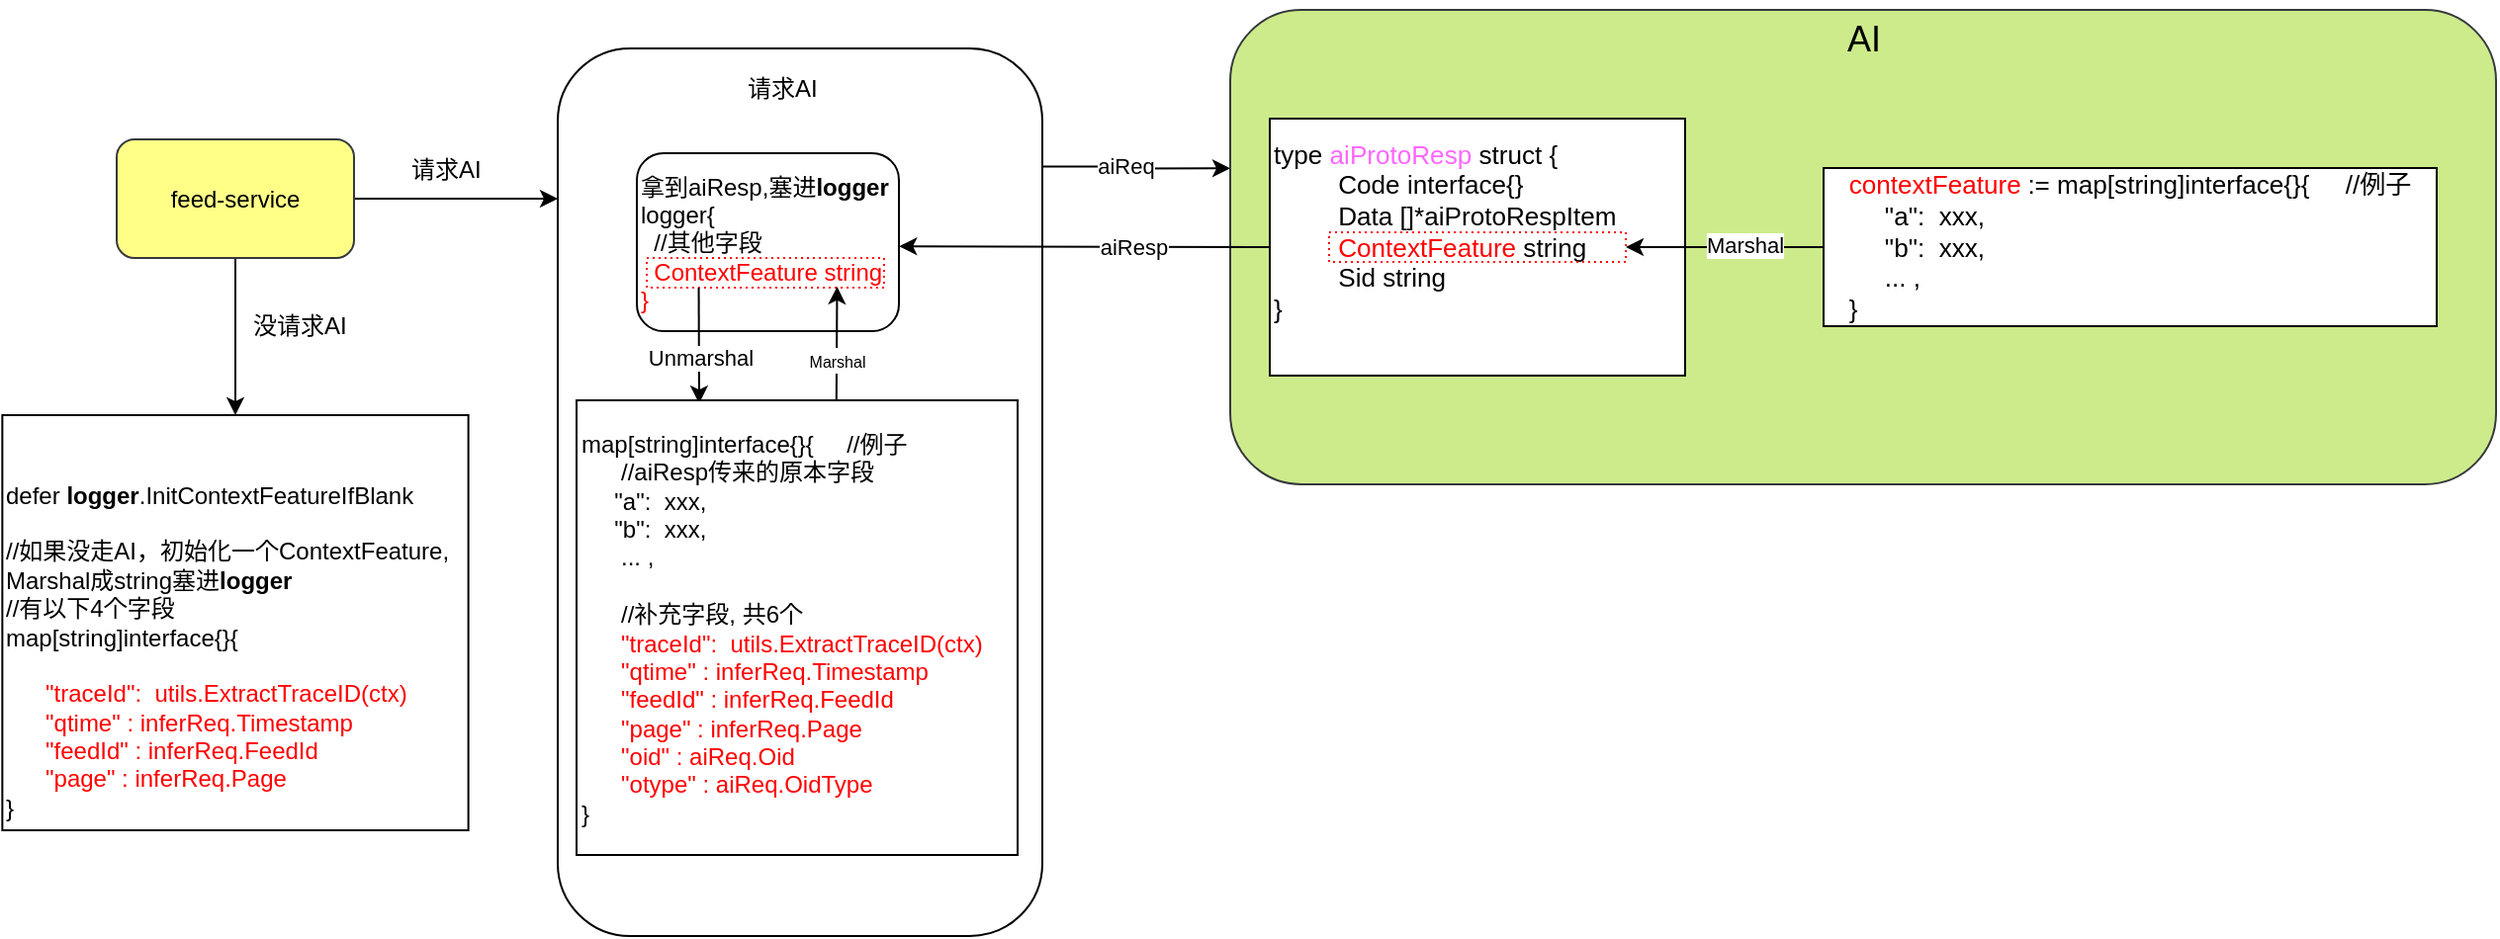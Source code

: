 <mxfile version="21.6.8" type="github">
  <diagram name="第 1 页" id="lozCme-h0uaAOeq1gNzG">
    <mxGraphModel dx="842" dy="461" grid="1" gridSize="10" guides="1" tooltips="1" connect="1" arrows="1" fold="1" page="1" pageScale="1" pageWidth="827" pageHeight="1169" math="0" shadow="0">
      <root>
        <mxCell id="0" />
        <mxCell id="1" parent="0" />
        <mxCell id="3D8_AaA1iPGgbqS8_DOt-58" value="" style="rounded=1;whiteSpace=wrap;html=1;" vertex="1" parent="1">
          <mxGeometry x="930" y="504.5" width="245" height="449" as="geometry" />
        </mxCell>
        <mxCell id="3D8_AaA1iPGgbqS8_DOt-59" style="edgeStyle=orthogonalEdgeStyle;rounded=0;orthogonalLoop=1;jettySize=auto;html=1;entryX=0;entryY=0.334;entryDx=0;entryDy=0;entryPerimeter=0;exitX=0.999;exitY=0.133;exitDx=0;exitDy=0;exitPerimeter=0;" edge="1" parent="1" source="3D8_AaA1iPGgbqS8_DOt-58" target="3D8_AaA1iPGgbqS8_DOt-36">
          <mxGeometry relative="1" as="geometry">
            <mxPoint x="1260.28" y="565.2" as="targetPoint" />
            <mxPoint x="1179" y="565" as="sourcePoint" />
          </mxGeometry>
        </mxCell>
        <mxCell id="3D8_AaA1iPGgbqS8_DOt-72" value="aiReq" style="edgeLabel;html=1;align=center;verticalAlign=middle;resizable=0;points=[];" vertex="1" connectable="0" parent="3D8_AaA1iPGgbqS8_DOt-59">
          <mxGeometry x="0.164" y="1" relative="1" as="geometry">
            <mxPoint x="-13" as="offset" />
          </mxGeometry>
        </mxCell>
        <mxCell id="3D8_AaA1iPGgbqS8_DOt-60" value="拿到aiResp,塞进&lt;b&gt;logger&lt;/b&gt;&lt;br&gt;logger{&lt;br&gt;&amp;nbsp; //其他字段&lt;br&gt;&amp;nbsp; &lt;font color=&quot;#ff0000&quot;&gt;ContextFeature string&lt;br&gt;}&lt;/font&gt;" style="rounded=1;whiteSpace=wrap;html=1;align=left;" vertex="1" parent="1">
          <mxGeometry x="970" y="557.5" width="132.5" height="90" as="geometry" />
        </mxCell>
        <mxCell id="3D8_AaA1iPGgbqS8_DOt-36" value="" style="rounded=1;whiteSpace=wrap;html=1;fontSize=12;glass=0;strokeWidth=1;shadow=0;fontFamily=Helvetica;fillColor=#cdeb8b;strokeColor=#36393d;" vertex="1" parent="1">
          <mxGeometry x="1270" y="485" width="640" height="240" as="geometry" />
        </mxCell>
        <mxCell id="3D8_AaA1iPGgbqS8_DOt-34" value="&lt;div style=&quot;font-size: 9.8pt;&quot;&gt;&lt;div style=&quot;font-size: 9.8pt;&quot;&gt;type &lt;font color=&quot;#ff66ff&quot;&gt;aiProtoResp&lt;/font&gt; struct {&lt;br&gt;&amp;nbsp; &amp;nbsp; &amp;nbsp; &amp;nbsp; &amp;nbsp;Code           interface{}&amp;nbsp;&lt;br&gt;&amp;nbsp; &amp;nbsp; &amp;nbsp; &amp;nbsp; &amp;nbsp;Data           []*aiProtoRespItem&amp;nbsp;&lt;br&gt;&amp;nbsp; &amp;nbsp; &amp;nbsp; &amp;nbsp; &amp;nbsp;&lt;font color=&quot;#ff0000&quot;&gt;ContextFeature&lt;/font&gt; string&lt;br&gt;&amp;nbsp; &amp;nbsp; &amp;nbsp; &amp;nbsp; &amp;nbsp;Sid            string&lt;br&gt;}&lt;/div&gt;&lt;/div&gt;&lt;div style=&quot;font-size: 9.8pt;&quot;&gt;&lt;br&gt;&lt;/div&gt;" style="rounded=0;whiteSpace=wrap;html=1;align=left;" vertex="1" parent="1">
          <mxGeometry x="1290" y="540" width="210" height="130" as="geometry" />
        </mxCell>
        <mxCell id="3D8_AaA1iPGgbqS8_DOt-44" value="&lt;font style=&quot;border-color: var(--border-color); text-align: left; font-size: 13.067px;&quot; color=&quot;#ff0000&quot;&gt;contextFeature&lt;/font&gt;&amp;nbsp;&lt;span style=&quot;border-color: var(--border-color); text-align: left; background-color: initial; font-size: 9.8pt;&quot;&gt;:= map[string]interface{}{&amp;nbsp; &amp;nbsp; &amp;nbsp;//例子&lt;/span&gt;&lt;br style=&quot;border-color: var(--border-color); text-align: left;&quot;&gt;&lt;div style=&quot;border-color: var(--border-color); text-align: left; font-size: 9.8pt;&quot;&gt;&amp;nbsp; &amp;nbsp; &amp;nbsp;&quot;a&quot;:&amp;nbsp; xxx,&lt;/div&gt;&lt;div style=&quot;border-color: var(--border-color); text-align: left; font-size: 9.8pt;&quot;&gt;&amp;nbsp; &amp;nbsp; &amp;nbsp;&quot;b&quot;:&amp;nbsp; xxx,&lt;/div&gt;&lt;div style=&quot;border-color: var(--border-color); text-align: left; font-size: 9.8pt;&quot;&gt;&amp;nbsp; &amp;nbsp; &amp;nbsp;... ,&lt;/div&gt;&lt;div style=&quot;border-color: var(--border-color); text-align: left; font-size: 9.8pt;&quot;&gt;}&lt;/div&gt;" style="whiteSpace=wrap;html=1;" vertex="1" parent="1">
          <mxGeometry x="1570" y="565" width="310" height="80" as="geometry" />
        </mxCell>
        <mxCell id="3D8_AaA1iPGgbqS8_DOt-45" value="" style="endArrow=classic;html=1;rounded=0;exitX=0;exitY=0.5;exitDx=0;exitDy=0;entryX=1;entryY=0.5;entryDx=0;entryDy=0;" edge="1" parent="1" source="3D8_AaA1iPGgbqS8_DOt-44" target="3D8_AaA1iPGgbqS8_DOt-46">
          <mxGeometry width="50" height="50" relative="1" as="geometry">
            <mxPoint x="1540" y="539.5" as="sourcePoint" />
            <mxPoint x="1550" y="604.5" as="targetPoint" />
          </mxGeometry>
        </mxCell>
        <mxCell id="3D8_AaA1iPGgbqS8_DOt-47" value="Marshal" style="edgeLabel;html=1;align=center;verticalAlign=middle;resizable=0;points=[];" vertex="1" connectable="0" parent="3D8_AaA1iPGgbqS8_DOt-45">
          <mxGeometry x="-0.197" y="-1" relative="1" as="geometry">
            <mxPoint as="offset" />
          </mxGeometry>
        </mxCell>
        <mxCell id="3D8_AaA1iPGgbqS8_DOt-46" value="" style="rounded=0;whiteSpace=wrap;html=1;fillColor=none;dashed=1;dashPattern=1 2;strokeColor=#FF0000;" vertex="1" parent="1">
          <mxGeometry x="1320" y="597.5" width="150" height="15" as="geometry" />
        </mxCell>
        <mxCell id="3D8_AaA1iPGgbqS8_DOt-48" value="AI" style="text;html=1;align=center;verticalAlign=middle;resizable=0;points=[];autosize=1;strokeColor=none;fillColor=none;fontSize=18;" vertex="1" parent="1">
          <mxGeometry x="1570" y="480" width="40" height="40" as="geometry" />
        </mxCell>
        <mxCell id="3D8_AaA1iPGgbqS8_DOt-64" value="" style="rounded=0;whiteSpace=wrap;html=1;fillColor=none;dashed=1;dashPattern=1 2;strokeColor=#FF0000;" vertex="1" parent="1">
          <mxGeometry x="975" y="610.5" width="120" height="15" as="geometry" />
        </mxCell>
        <mxCell id="3D8_AaA1iPGgbqS8_DOt-65" value="" style="endArrow=classic;html=1;rounded=0;exitX=0.219;exitY=1.003;exitDx=0;exitDy=0;exitPerimeter=0;entryX=0.278;entryY=0.007;entryDx=0;entryDy=0;entryPerimeter=0;" edge="1" parent="1" source="3D8_AaA1iPGgbqS8_DOt-64" target="3D8_AaA1iPGgbqS8_DOt-66">
          <mxGeometry width="50" height="50" relative="1" as="geometry">
            <mxPoint x="1090" y="632.5" as="sourcePoint" />
            <mxPoint x="1240" y="682.5" as="targetPoint" />
          </mxGeometry>
        </mxCell>
        <mxCell id="3D8_AaA1iPGgbqS8_DOt-67" value="Unmarshal" style="edgeLabel;html=1;align=center;verticalAlign=middle;resizable=0;points=[];" vertex="1" connectable="0" parent="3D8_AaA1iPGgbqS8_DOt-65">
          <mxGeometry x="0.209" relative="1" as="geometry">
            <mxPoint as="offset" />
          </mxGeometry>
        </mxCell>
        <mxCell id="3D8_AaA1iPGgbqS8_DOt-66" value="&lt;span style=&quot;border-color: var(--border-color); font-size: 12px;&quot;&gt;map[string]interface{}{&amp;nbsp; &amp;nbsp; &amp;nbsp;//例子&lt;br&gt;&lt;/span&gt;&amp;nbsp; &amp;nbsp; &amp;nbsp; //&lt;font style=&quot;border-color: var(--border-color);&quot;&gt;aiResp传来的原本字段&lt;/font&gt;&lt;br style=&quot;border-color: var(--border-color); font-size: 12px;&quot;&gt;&lt;div style=&quot;border-color: var(--border-color); font-size: 12px;&quot;&gt;&lt;span style=&quot;font-size: 12px;&quot;&gt;&amp;nbsp; &amp;nbsp; &amp;nbsp;&quot;a&quot;:&amp;nbsp; xxx,&amp;nbsp; &amp;nbsp; &amp;nbsp; &amp;nbsp;&amp;nbsp;&lt;/span&gt;&lt;/div&gt;&lt;div style=&quot;border-color: var(--border-color); font-size: 12px;&quot;&gt;&lt;span style=&quot;font-size: 12px;&quot;&gt;&amp;nbsp; &amp;nbsp; &amp;nbsp;&quot;b&quot;:&amp;nbsp; xxx,&amp;nbsp; &amp;nbsp; &amp;nbsp; &amp;nbsp;&amp;nbsp;&lt;/span&gt;&lt;/div&gt;&lt;div style=&quot;border-color: var(--border-color); font-size: 12px;&quot;&gt;&lt;span style=&quot;font-size: 12px;&quot;&gt;&lt;span style=&quot;font-size: 12px;&quot;&gt;&amp;nbsp; &amp;nbsp; &amp;nbsp;&amp;nbsp;&lt;/span&gt;&lt;/span&gt;... ,&amp;nbsp; &amp;nbsp;&lt;br style=&quot;font-size: 12px;&quot;&gt;&lt;/div&gt;&lt;div style=&quot;border-color: var(--border-color); font-size: 12px;&quot;&gt;&lt;span style=&quot;&quot;&gt;&lt;span style=&quot;white-space: pre;&quot;&gt;&amp;nbsp;&amp;nbsp;&amp;nbsp;&amp;nbsp;&lt;/span&gt;&lt;/span&gt;&lt;br style=&quot;font-size: 12px;&quot;&gt;&lt;/div&gt;&lt;div style=&quot;border-color: var(--border-color); font-size: 12px;&quot;&gt;&amp;nbsp; &amp;nbsp; &amp;nbsp; //补充字段, 共6个&lt;/div&gt;&lt;div style=&quot;border-color: var(--border-color); font-size: 12px;&quot;&gt;&lt;div style=&quot;border-color: var(--border-color); font-size: 12px;&quot;&gt;&amp;nbsp; &amp;nbsp; &amp;nbsp; &lt;font color=&quot;#ff0000&quot;&gt;&quot;traceId&quot;:&lt;span style=&quot;border-color: var(--border-color); font-size: 12px;&quot;&gt;&amp;nbsp;&amp;nbsp;&lt;/span&gt;&lt;span style=&quot;border-color: var(--border-color); font-size: 12px;&quot;&gt;utils&lt;/span&gt;&lt;span style=&quot;border-color: var(--border-color); font-size: 12px;&quot;&gt;.&lt;/span&gt;&lt;span style=&quot;border-color: var(--border-color); font-size: 12px;&quot;&gt;ExtractTraceID&lt;/span&gt;&lt;span style=&quot;border-color: var(--border-color); font-size: 12px;&quot;&gt;(ctx)&lt;/span&gt;&lt;/font&gt;&lt;/div&gt;&lt;div style=&quot;border-color: var(--border-color); font-size: 12px;&quot;&gt;&lt;font color=&quot;#ff0000&quot;&gt;&lt;span style=&quot;border-color: var(--border-color); font-size: 12px;&quot;&gt;&amp;nbsp; &amp;nbsp; &amp;nbsp; &quot;qtime&quot; :&lt;/span&gt;&amp;nbsp;inferReq.Timestamp&lt;br style=&quot;border-color: var(--border-color); font-size: 12px;&quot;&gt;&lt;span style=&quot;border-color: var(--border-color); font-size: 12px;&quot;&gt;&amp;nbsp; &amp;nbsp; &amp;nbsp; &quot;feedId&quot;&lt;/span&gt;&amp;nbsp;: inferReq.FeedId&lt;br style=&quot;border-color: var(--border-color); font-size: 12px;&quot;&gt;&lt;span style=&quot;border-color: var(--border-color); font-size: 12px;&quot;&gt;&amp;nbsp; &amp;nbsp; &amp;nbsp; &quot;page&quot;&lt;/span&gt;&amp;nbsp;: inferReq.Page&lt;br style=&quot;border-color: var(--border-color); font-size: 12px;&quot;&gt;&lt;span style=&quot;border-color: var(--border-color); font-size: 12px;&quot;&gt;&amp;nbsp; &amp;nbsp; &amp;nbsp; &quot;oid&quot;&lt;/span&gt;&amp;nbsp;: aiReq.Oid&lt;br style=&quot;border-color: var(--border-color); font-size: 12px;&quot;&gt;&lt;span style=&quot;border-color: var(--border-color); font-size: 12px;&quot;&gt;&amp;nbsp; &amp;nbsp; &amp;nbsp; &quot;otype&quot;&lt;/span&gt;&amp;nbsp;: aiReq.OidType&lt;/font&gt;&lt;/div&gt;&lt;/div&gt;&lt;div style=&quot;border-color: var(--border-color); font-size: 12px;&quot;&gt;}&lt;/div&gt;" style="whiteSpace=wrap;html=1;align=left;fontColor=#000000;labelBackgroundColor=none;fontFamily=Helvetica;fontSize=12;" vertex="1" parent="1">
          <mxGeometry x="939.5" y="682.5" width="223" height="230" as="geometry" />
        </mxCell>
        <mxCell id="3D8_AaA1iPGgbqS8_DOt-68" value="" style="endArrow=classic;html=1;rounded=0;entryX=0.677;entryY=0.965;entryDx=0;entryDy=0;entryPerimeter=0;exitX=0.522;exitY=0.001;exitDx=0;exitDy=0;exitPerimeter=0;" edge="1" parent="1">
          <mxGeometry width="50" height="50" relative="1" as="geometry">
            <mxPoint x="1070.906" y="682.73" as="sourcePoint" />
            <mxPoint x="1071.24" y="624.975" as="targetPoint" />
          </mxGeometry>
        </mxCell>
        <mxCell id="3D8_AaA1iPGgbqS8_DOt-69" value="&lt;font style=&quot;font-size: 8px;&quot;&gt;Marshal&lt;/font&gt;" style="edgeLabel;html=1;align=center;verticalAlign=middle;resizable=0;points=[];" vertex="1" connectable="0" parent="3D8_AaA1iPGgbqS8_DOt-68">
          <mxGeometry x="-0.188" relative="1" as="geometry">
            <mxPoint y="3" as="offset" />
          </mxGeometry>
        </mxCell>
        <mxCell id="3D8_AaA1iPGgbqS8_DOt-70" value="" style="endArrow=classic;html=1;rounded=0;exitX=0;exitY=0.5;exitDx=0;exitDy=0;entryX=1.001;entryY=0.523;entryDx=0;entryDy=0;entryPerimeter=0;" edge="1" parent="1" source="3D8_AaA1iPGgbqS8_DOt-34" target="3D8_AaA1iPGgbqS8_DOt-60">
          <mxGeometry width="50" height="50" relative="1" as="geometry">
            <mxPoint x="1390" y="652.5" as="sourcePoint" />
            <mxPoint x="1440" y="602.5" as="targetPoint" />
          </mxGeometry>
        </mxCell>
        <mxCell id="3D8_AaA1iPGgbqS8_DOt-71" value="aiResp" style="edgeLabel;html=1;align=center;verticalAlign=middle;resizable=0;points=[];" vertex="1" connectable="0" parent="3D8_AaA1iPGgbqS8_DOt-70">
          <mxGeometry x="-0.406" relative="1" as="geometry">
            <mxPoint x="-14" as="offset" />
          </mxGeometry>
        </mxCell>
        <mxCell id="3D8_AaA1iPGgbqS8_DOt-77" value="请求AI" style="text;strokeColor=none;fillColor=none;align=left;verticalAlign=middle;spacingLeft=4;spacingRight=4;overflow=hidden;points=[[0,0.5],[1,0.5]];portConstraint=eastwest;rotatable=0;whiteSpace=wrap;html=1;" vertex="1" parent="1">
          <mxGeometry x="1020" y="510" width="50" height="30" as="geometry" />
        </mxCell>
        <mxCell id="3D8_AaA1iPGgbqS8_DOt-79" value="&lt;span style=&quot;border-color: var(--border-color); font-size: 12px;&quot;&gt;&lt;br&gt;&lt;br&gt;defer&amp;nbsp;&lt;b&gt;logger&lt;/b&gt;.InitContextFeatureIfBlank&lt;br&gt;&lt;br&gt;//如果没走AI，初始化一个ContextFeature,&lt;br&gt;Marshal成string塞进&lt;b&gt;logger&lt;br&gt;&lt;/b&gt;//有以下4个字段&lt;br&gt;map[string]interface{}{&amp;nbsp;&lt;br&gt;&lt;/span&gt;&lt;br&gt;&lt;div style=&quot;border-color: var(--border-color); font-size: 12px;&quot;&gt;&lt;div style=&quot;border-color: var(--border-color); font-size: 12px;&quot;&gt;&amp;nbsp; &amp;nbsp; &amp;nbsp; &lt;font color=&quot;#ff0000&quot;&gt;&quot;traceId&quot;:&lt;span style=&quot;border-color: var(--border-color); font-size: 12px;&quot;&gt;&amp;nbsp;&amp;nbsp;&lt;/span&gt;&lt;span style=&quot;border-color: var(--border-color); font-size: 12px;&quot;&gt;utils&lt;/span&gt;&lt;span style=&quot;border-color: var(--border-color); font-size: 12px;&quot;&gt;.&lt;/span&gt;&lt;span style=&quot;border-color: var(--border-color); font-size: 12px;&quot;&gt;ExtractTraceID&lt;/span&gt;&lt;span style=&quot;border-color: var(--border-color); font-size: 12px;&quot;&gt;(ctx)&lt;/span&gt;&lt;/font&gt;&lt;/div&gt;&lt;div style=&quot;border-color: var(--border-color); font-size: 12px;&quot;&gt;&lt;font color=&quot;#ff0000&quot;&gt;&lt;span style=&quot;border-color: var(--border-color); font-size: 12px;&quot;&gt;&amp;nbsp; &amp;nbsp; &amp;nbsp; &quot;qtime&quot; :&lt;/span&gt;&amp;nbsp;inferReq.Timestamp&lt;br style=&quot;border-color: var(--border-color); font-size: 12px;&quot;&gt;&lt;span style=&quot;border-color: var(--border-color); font-size: 12px;&quot;&gt;&amp;nbsp; &amp;nbsp; &amp;nbsp; &quot;feedId&quot;&lt;/span&gt;&amp;nbsp;: inferReq.FeedId&lt;br style=&quot;border-color: var(--border-color); font-size: 12px;&quot;&gt;&lt;span style=&quot;border-color: var(--border-color); font-size: 12px;&quot;&gt;&amp;nbsp; &amp;nbsp; &amp;nbsp; &quot;page&quot;&lt;/span&gt;&amp;nbsp;: inferReq.Page&lt;/font&gt;&lt;/div&gt;&lt;/div&gt;&lt;div style=&quot;border-color: var(--border-color); font-size: 12px;&quot;&gt;}&lt;/div&gt;" style="whiteSpace=wrap;html=1;align=left;fontColor=#000000;labelBackgroundColor=none;fontFamily=Helvetica;fontSize=12;" vertex="1" parent="1">
          <mxGeometry x="649.18" y="690" width="235.63" height="210" as="geometry" />
        </mxCell>
        <mxCell id="3D8_AaA1iPGgbqS8_DOt-91" value="" style="edgeStyle=orthogonalEdgeStyle;rounded=0;orthogonalLoop=1;jettySize=auto;html=1;" edge="1" parent="1" source="3D8_AaA1iPGgbqS8_DOt-89" target="3D8_AaA1iPGgbqS8_DOt-79">
          <mxGeometry relative="1" as="geometry" />
        </mxCell>
        <mxCell id="3D8_AaA1iPGgbqS8_DOt-92" value="" style="edgeStyle=orthogonalEdgeStyle;rounded=0;orthogonalLoop=1;jettySize=auto;html=1;" edge="1" parent="1" source="3D8_AaA1iPGgbqS8_DOt-89" target="3D8_AaA1iPGgbqS8_DOt-58">
          <mxGeometry relative="1" as="geometry">
            <Array as="points">
              <mxPoint x="910" y="580" />
              <mxPoint x="910" y="580" />
            </Array>
          </mxGeometry>
        </mxCell>
        <mxCell id="3D8_AaA1iPGgbqS8_DOt-89" value="feed-service" style="rounded=1;whiteSpace=wrap;html=1;fillColor=#ffff88;strokeColor=#36393d;" vertex="1" parent="1">
          <mxGeometry x="707" y="550.5" width="120" height="60" as="geometry" />
        </mxCell>
        <mxCell id="3D8_AaA1iPGgbqS8_DOt-93" value="没请求AI" style="text;strokeColor=none;fillColor=none;align=left;verticalAlign=middle;spacingLeft=4;spacingRight=4;overflow=hidden;points=[[0,0.5],[1,0.5]];portConstraint=eastwest;rotatable=0;whiteSpace=wrap;html=1;" vertex="1" parent="1">
          <mxGeometry x="770" y="630" width="60" height="30" as="geometry" />
        </mxCell>
        <mxCell id="3D8_AaA1iPGgbqS8_DOt-95" value="请求AI" style="text;strokeColor=none;fillColor=none;align=left;verticalAlign=middle;spacingLeft=4;spacingRight=4;overflow=hidden;points=[[0,0.5],[1,0.5]];portConstraint=eastwest;rotatable=0;whiteSpace=wrap;html=1;" vertex="1" parent="1">
          <mxGeometry x="850" y="550.5" width="50" height="30" as="geometry" />
        </mxCell>
      </root>
    </mxGraphModel>
  </diagram>
</mxfile>
